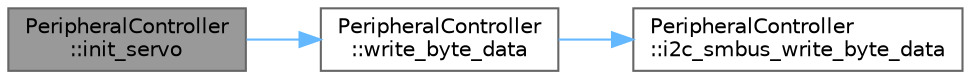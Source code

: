 digraph "PeripheralController::init_servo"
{
 // LATEX_PDF_SIZE
  bgcolor="transparent";
  edge [fontname=Helvetica,fontsize=10,labelfontname=Helvetica,labelfontsize=10];
  node [fontname=Helvetica,fontsize=10,shape=box,height=0.2,width=0.4];
  rankdir="LR";
  Node1 [id="Node000001",label="PeripheralController\l::init_servo",height=0.2,width=0.4,color="gray40", fillcolor="grey60", style="filled", fontcolor="black",tooltip="Initializes the servo controller."];
  Node1 -> Node2 [id="edge1_Node000001_Node000002",color="steelblue1",style="solid",tooltip=" "];
  Node2 [id="Node000002",label="PeripheralController\l::write_byte_data",height=0.2,width=0.4,color="grey40", fillcolor="white", style="filled",URL="$classPeripheralController.html#a90f289229af99c3efc8c835c2da39c85",tooltip="Writes a byte of data to a specific register."];
  Node2 -> Node3 [id="edge2_Node000002_Node000003",color="steelblue1",style="solid",tooltip=" "];
  Node3 [id="Node000003",label="PeripheralController\l::i2c_smbus_write_byte_data",height=0.2,width=0.4,color="grey40", fillcolor="white", style="filled",URL="$classPeripheralController.html#afdadc72629fcdcd55298e2d6925e1056",tooltip="Writes a byte of data to a specific register."];
}
